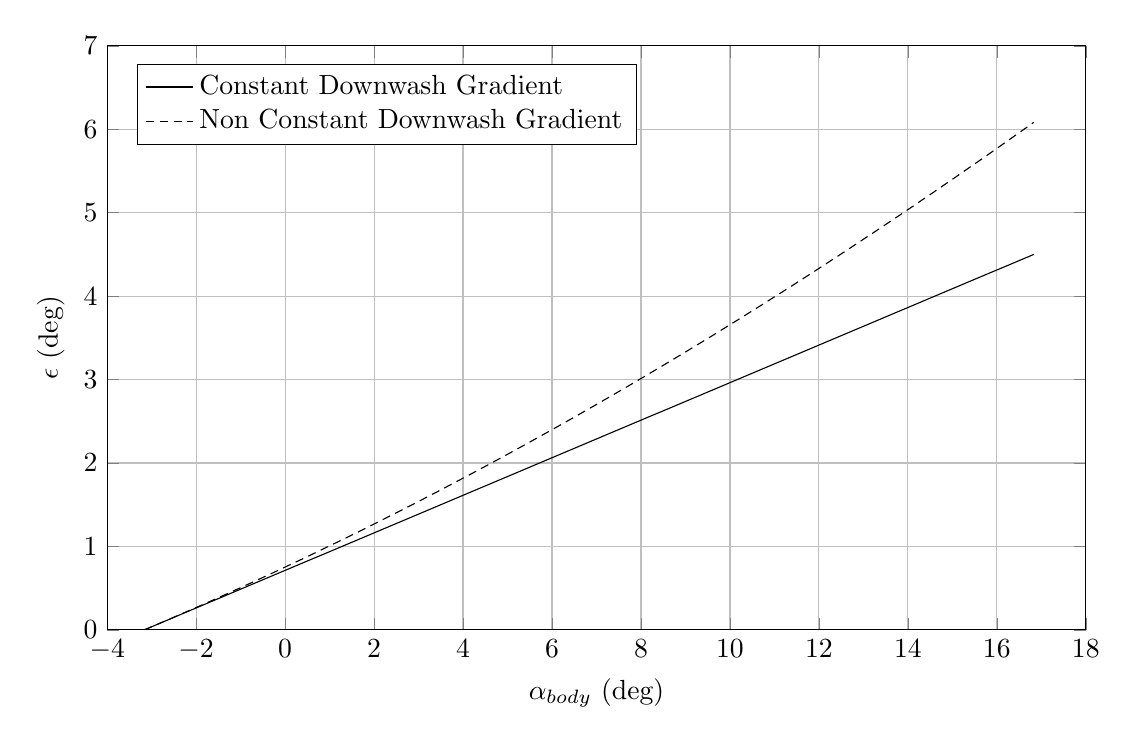 %Epsilon vs Alpha Body NEW
\begin{tikzpicture}

\begin{axis}[
width=14.01cm,
height=9cm,
scaled ticks=false, tick label style={/pgf/number format/fixed},
xmin=-4,
xmax=18,
xlabel={$\alpha_{body}$ (deg)},
xmajorgrids,
ymin=0.0,
ymax=7,
ylabel={$\epsilon$ (deg)},
ymajorgrids,
legend style={at={(0.03,0.9)},anchor=west,draw=black,fill=white,legend cell align=left},
legend entries = {Constant Downwash Gradient\\Non Constant Downwash Gradient\\}
]

\addplot [
color=black,
solid
]
table[row sep=crcr]{
-3.17	0.0\\
-2.916	0.057\\
-2.663	0.114\\
-2.41	0.171\\
-2.157	0.228\\
-1.904	0.285\\
-1.651	0.342\\
-1.397	0.399\\
-1.144	0.456\\
-0.891	0.513\\
-0.638	0.57\\
-0.385	0.627\\
-0.132	0.684\\
0.122	0.741\\
0.375	0.798\\
0.628	0.855\\
0.881	0.911\\
1.134	0.968\\
1.387	1.025\\
1.641	1.082\\
1.894	1.139\\
2.147	1.196\\
2.4	1.253\\
2.653	1.31\\
2.906	1.367\\
3.16	1.424\\
3.413	1.481\\
3.666	1.538\\
3.919	1.595\\
4.172	1.652\\
4.425	1.709\\
4.679	1.766\\
4.932	1.823\\
5.185	1.88\\
5.438	1.937\\
5.691	1.994\\
5.944	2.051\\
6.198	2.108\\
6.451	2.165\\
6.704	2.222\\
6.957	2.279\\
7.21	2.336\\
7.463	2.393\\
7.717	2.45\\
7.97	2.507\\
8.223	2.564\\
8.476	2.62\\
8.729	2.677\\
8.982	2.734\\
9.236	2.791\\
9.489	2.848\\
9.742	2.905\\
9.995	2.962\\
10.248	3.019\\
10.501	3.076\\
10.754	3.133\\
11.008	3.19\\
11.261	3.247\\
11.514	3.304\\
11.767	3.361\\
12.02	3.418\\
12.273	3.475\\
12.527	3.532\\
12.78	3.589\\
13.033	3.646\\
13.286	3.703\\
13.539	3.76\\
13.792	3.817\\
14.046	3.874\\
14.299	3.931\\
14.552	3.988\\
14.805	4.045\\
15.058	4.102\\
15.311	4.159\\
15.565	4.216\\
15.818	4.273\\
16.071	4.329\\
16.324	4.386\\
16.577	4.443\\
16.83	4.5\\
};

\addplot [
color=black,
densely dashed
]
table[row sep=crcr]{
-3.17	0.0\\
-2.916	0.057\\
-2.663	0.115\\
-2.41	0.173\\
-2.157	0.232\\
-1.904	0.291\\
-1.651	0.351\\
-1.397	0.411\\
-1.144	0.472\\
-0.891	0.533\\
-0.638	0.595\\
-0.385	0.657\\
-0.132	0.72\\
0.122	0.784\\
0.375	0.847\\
0.628	0.912\\
0.881	0.977\\
1.134	1.042\\
1.387	1.108\\
1.641	1.174\\
1.894	1.241\\
2.147	1.309\\
2.4	1.377\\
2.653	1.445\\
2.906	1.514\\
3.16	1.584\\
3.413	1.654\\
3.666	1.725\\
3.919	1.796\\
4.172	1.867\\
4.425	1.939\\
4.679	2.012\\
4.932	2.085\\
5.185	2.159\\
5.438	2.233\\
5.691	2.308\\
5.944	2.383\\
6.198	2.459\\
6.451	2.535\\
6.704	2.612\\
6.957	2.689\\
7.21	2.767\\
7.463	2.845\\
7.717	2.924\\
7.97	3.003\\
8.223	3.083\\
8.476	3.163\\
8.729	3.244\\
8.982	3.325\\
9.236	3.407\\
9.489	3.489\\
9.742	3.572\\
9.995	3.656\\
10.248	3.739\\
10.501	3.824\\
10.754	3.908\\
11.008	3.994\\
11.261	4.079\\
11.514	4.165\\
11.767	4.252\\
12.02	4.339\\
12.273	4.427\\
12.527	4.515\\
12.78	4.604\\
13.033	4.693\\
13.286	4.782\\
13.539	4.872\\
13.792	4.962\\
14.046	5.053\\
14.299	5.145\\
14.552	5.236\\
14.805	5.329\\
15.058	5.421\\
15.311	5.515\\
15.565	5.608\\
15.818	5.702\\
16.071	5.797\\
16.324	5.892\\
16.577	5.987\\
16.83	6.083\\
};
\end{axis}
\end{tikzpicture}%
